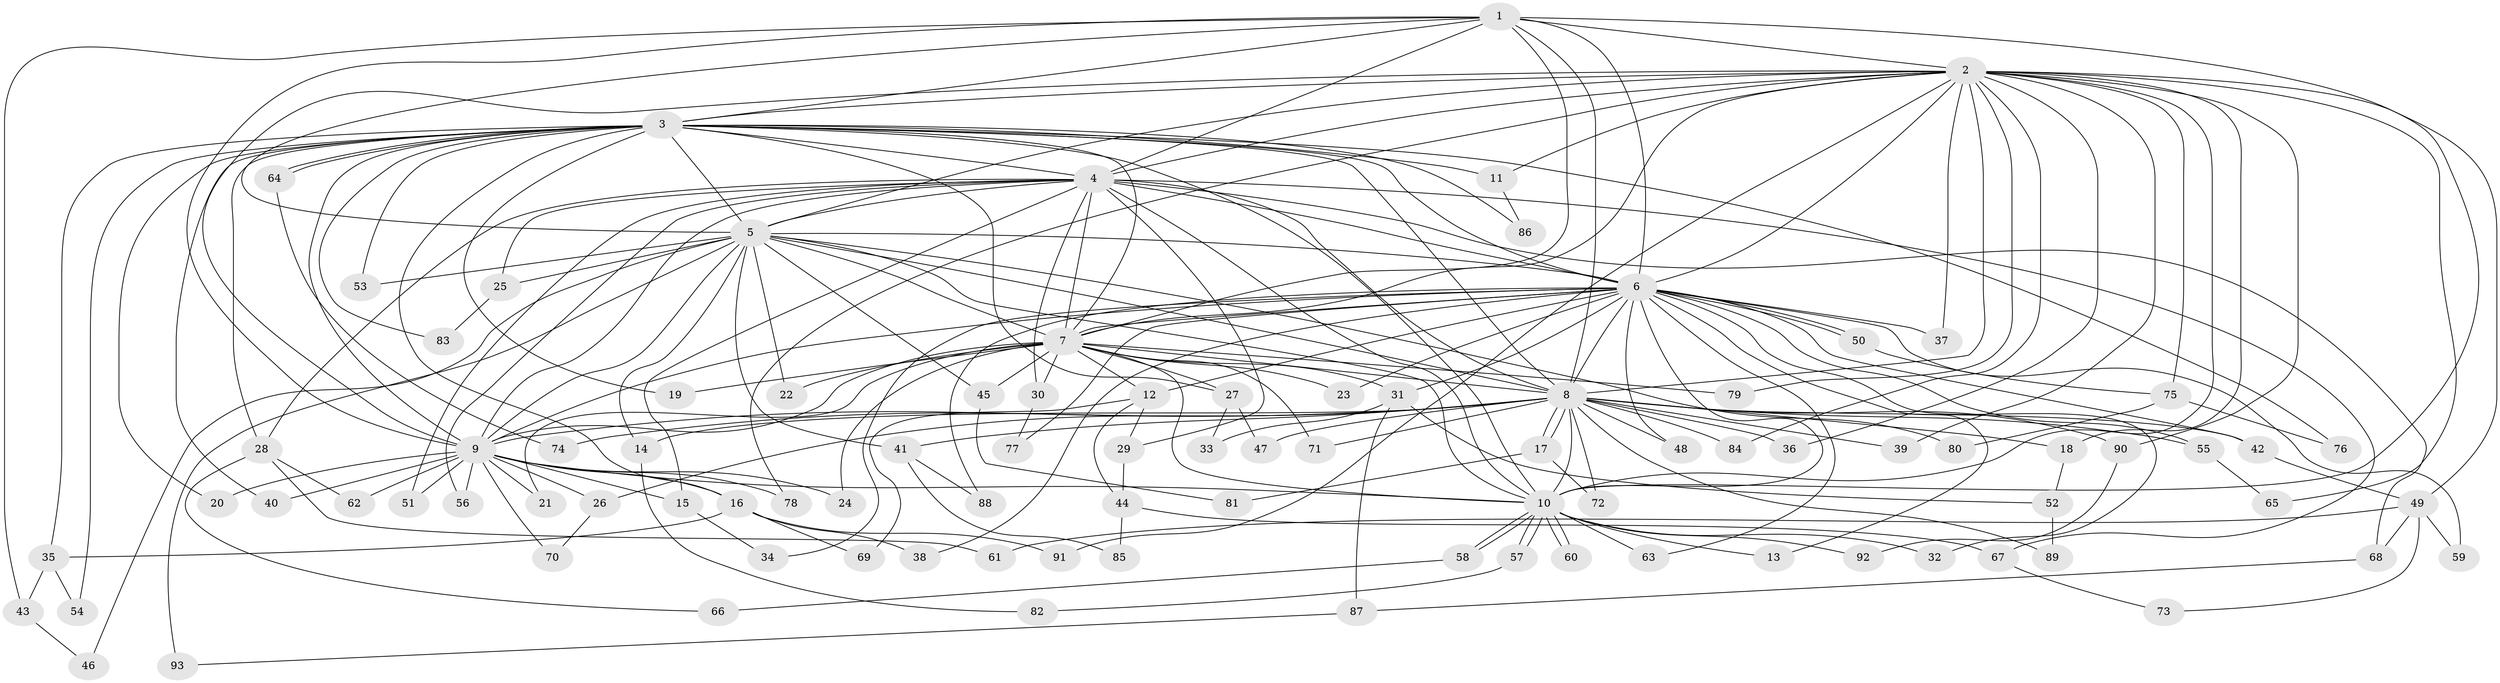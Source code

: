 // Generated by graph-tools (version 1.1) at 2025/34/03/09/25 02:34:48]
// undirected, 93 vertices, 211 edges
graph export_dot {
graph [start="1"]
  node [color=gray90,style=filled];
  1;
  2;
  3;
  4;
  5;
  6;
  7;
  8;
  9;
  10;
  11;
  12;
  13;
  14;
  15;
  16;
  17;
  18;
  19;
  20;
  21;
  22;
  23;
  24;
  25;
  26;
  27;
  28;
  29;
  30;
  31;
  32;
  33;
  34;
  35;
  36;
  37;
  38;
  39;
  40;
  41;
  42;
  43;
  44;
  45;
  46;
  47;
  48;
  49;
  50;
  51;
  52;
  53;
  54;
  55;
  56;
  57;
  58;
  59;
  60;
  61;
  62;
  63;
  64;
  65;
  66;
  67;
  68;
  69;
  70;
  71;
  72;
  73;
  74;
  75;
  76;
  77;
  78;
  79;
  80;
  81;
  82;
  83;
  84;
  85;
  86;
  87;
  88;
  89;
  90;
  91;
  92;
  93;
  1 -- 2;
  1 -- 3;
  1 -- 4;
  1 -- 5;
  1 -- 6;
  1 -- 7;
  1 -- 8;
  1 -- 9;
  1 -- 10;
  1 -- 43;
  2 -- 3;
  2 -- 4;
  2 -- 5;
  2 -- 6;
  2 -- 7;
  2 -- 8;
  2 -- 9;
  2 -- 10;
  2 -- 11;
  2 -- 18;
  2 -- 36;
  2 -- 37;
  2 -- 39;
  2 -- 49;
  2 -- 65;
  2 -- 75;
  2 -- 78;
  2 -- 79;
  2 -- 84;
  2 -- 90;
  2 -- 91;
  3 -- 4;
  3 -- 5;
  3 -- 6;
  3 -- 7;
  3 -- 8;
  3 -- 9;
  3 -- 10;
  3 -- 11;
  3 -- 16;
  3 -- 19;
  3 -- 20;
  3 -- 27;
  3 -- 28;
  3 -- 35;
  3 -- 40;
  3 -- 53;
  3 -- 54;
  3 -- 64;
  3 -- 64;
  3 -- 76;
  3 -- 83;
  3 -- 86;
  4 -- 5;
  4 -- 6;
  4 -- 7;
  4 -- 8;
  4 -- 9;
  4 -- 10;
  4 -- 15;
  4 -- 25;
  4 -- 28;
  4 -- 29;
  4 -- 30;
  4 -- 51;
  4 -- 56;
  4 -- 67;
  4 -- 68;
  5 -- 6;
  5 -- 7;
  5 -- 8;
  5 -- 9;
  5 -- 10;
  5 -- 14;
  5 -- 22;
  5 -- 25;
  5 -- 41;
  5 -- 45;
  5 -- 46;
  5 -- 53;
  5 -- 80;
  5 -- 93;
  6 -- 7;
  6 -- 8;
  6 -- 9;
  6 -- 10;
  6 -- 12;
  6 -- 13;
  6 -- 23;
  6 -- 31;
  6 -- 32;
  6 -- 34;
  6 -- 37;
  6 -- 38;
  6 -- 42;
  6 -- 48;
  6 -- 50;
  6 -- 50;
  6 -- 55;
  6 -- 59;
  6 -- 63;
  6 -- 77;
  6 -- 88;
  7 -- 8;
  7 -- 9;
  7 -- 10;
  7 -- 12;
  7 -- 19;
  7 -- 21;
  7 -- 22;
  7 -- 23;
  7 -- 24;
  7 -- 27;
  7 -- 30;
  7 -- 31;
  7 -- 45;
  7 -- 71;
  7 -- 79;
  8 -- 9;
  8 -- 10;
  8 -- 14;
  8 -- 17;
  8 -- 17;
  8 -- 18;
  8 -- 26;
  8 -- 36;
  8 -- 39;
  8 -- 41;
  8 -- 42;
  8 -- 47;
  8 -- 48;
  8 -- 55;
  8 -- 71;
  8 -- 72;
  8 -- 74;
  8 -- 84;
  8 -- 89;
  8 -- 90;
  9 -- 10;
  9 -- 15;
  9 -- 16;
  9 -- 20;
  9 -- 21;
  9 -- 24;
  9 -- 26;
  9 -- 40;
  9 -- 51;
  9 -- 56;
  9 -- 62;
  9 -- 70;
  9 -- 78;
  10 -- 13;
  10 -- 32;
  10 -- 57;
  10 -- 57;
  10 -- 58;
  10 -- 58;
  10 -- 60;
  10 -- 60;
  10 -- 63;
  10 -- 92;
  11 -- 86;
  12 -- 29;
  12 -- 44;
  12 -- 69;
  14 -- 82;
  15 -- 34;
  16 -- 35;
  16 -- 38;
  16 -- 69;
  16 -- 91;
  17 -- 72;
  17 -- 81;
  18 -- 52;
  25 -- 83;
  26 -- 70;
  27 -- 33;
  27 -- 47;
  28 -- 61;
  28 -- 62;
  28 -- 66;
  29 -- 44;
  30 -- 77;
  31 -- 33;
  31 -- 52;
  31 -- 87;
  35 -- 43;
  35 -- 54;
  41 -- 85;
  41 -- 88;
  42 -- 49;
  43 -- 46;
  44 -- 67;
  44 -- 85;
  45 -- 81;
  49 -- 59;
  49 -- 61;
  49 -- 68;
  49 -- 73;
  50 -- 75;
  52 -- 89;
  55 -- 65;
  57 -- 82;
  58 -- 66;
  64 -- 74;
  67 -- 73;
  68 -- 87;
  75 -- 76;
  75 -- 80;
  87 -- 93;
  90 -- 92;
}
